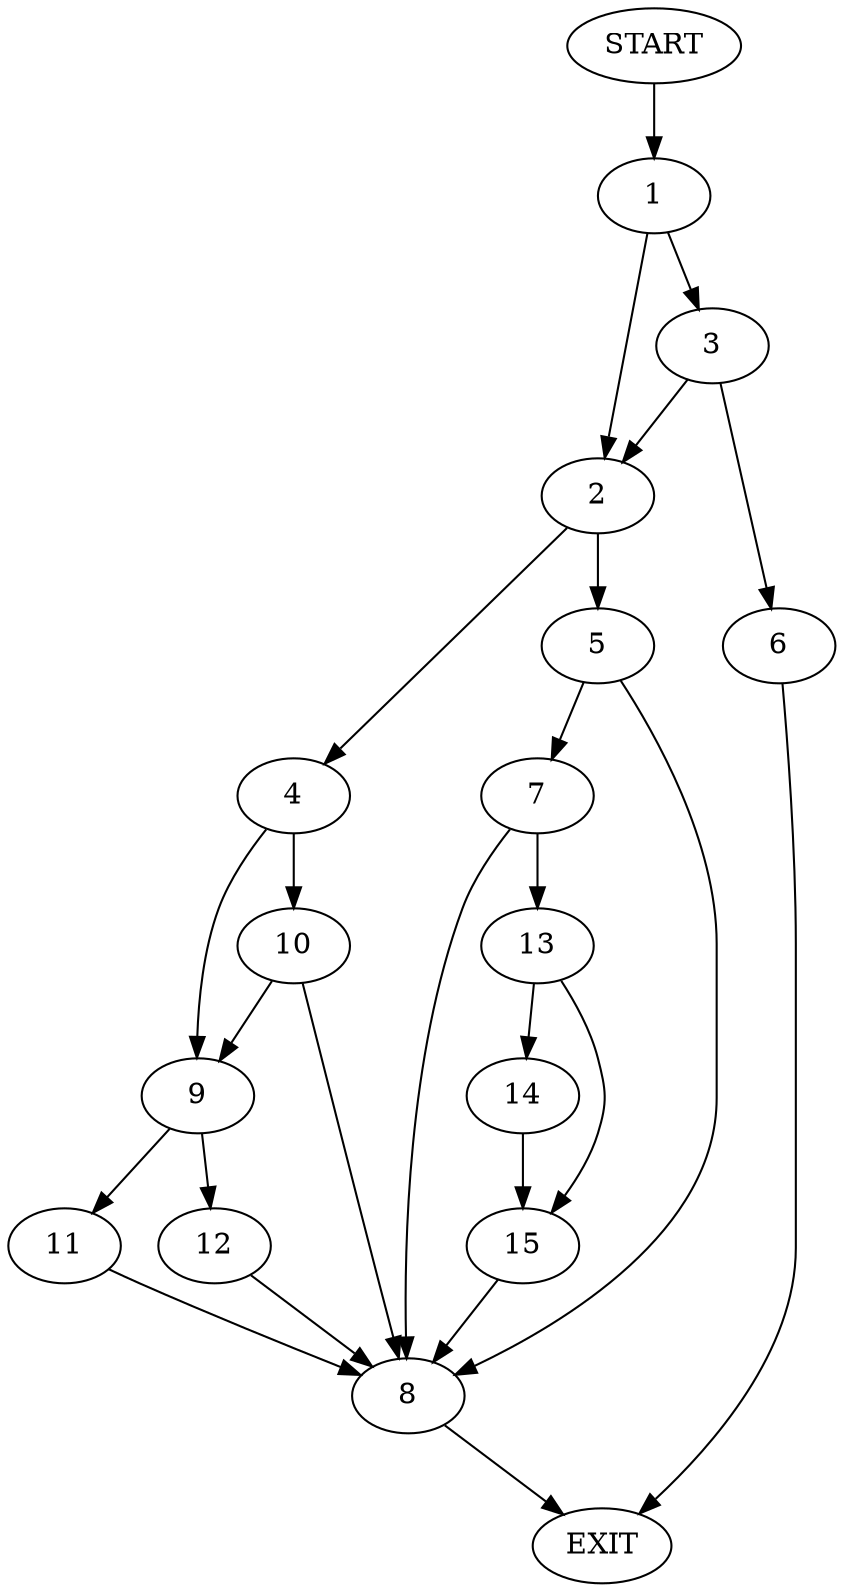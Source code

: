 digraph {
0 [label="START"]
16 [label="EXIT"]
0 -> 1
1 -> 2
1 -> 3
2 -> 4
2 -> 5
3 -> 2
3 -> 6
6 -> 16
5 -> 7
5 -> 8
4 -> 9
4 -> 10
9 -> 11
9 -> 12
10 -> 9
10 -> 8
8 -> 16
12 -> 8
11 -> 8
7 -> 13
7 -> 8
13 -> 14
13 -> 15
15 -> 8
14 -> 15
}
